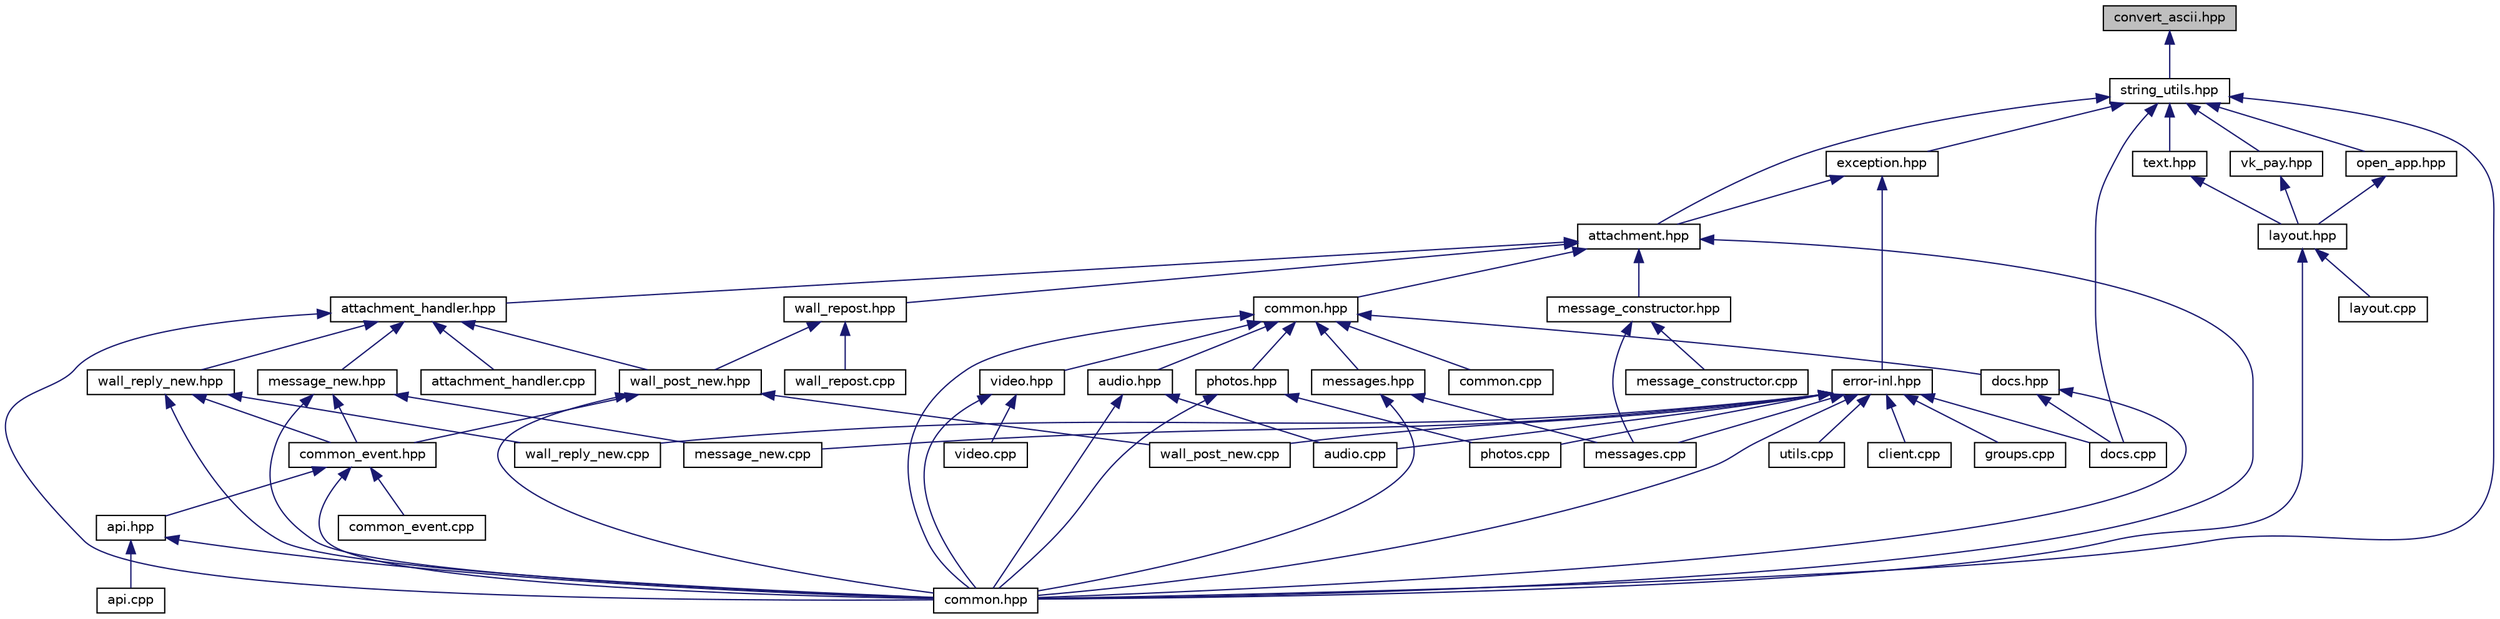 digraph "convert_ascii.hpp"
{
 // LATEX_PDF_SIZE
  edge [fontname="Helvetica",fontsize="10",labelfontname="Helvetica",labelfontsize="10"];
  node [fontname="Helvetica",fontsize="10",shape=record];
  Node1 [label="convert_ascii.hpp",height=0.2,width=0.4,color="black", fillcolor="grey75", style="filled", fontcolor="black",tooltip=" "];
  Node1 -> Node2 [dir="back",color="midnightblue",fontsize="10",style="solid",fontname="Helvetica"];
  Node2 [label="string_utils.hpp",height=0.2,width=0.4,color="black", fillcolor="white", style="filled",URL="$string__utils_8hpp.html",tooltip=" "];
  Node2 -> Node3 [dir="back",color="midnightblue",fontsize="10",style="solid",fontname="Helvetica"];
  Node3 [label="attachment.hpp",height=0.2,width=0.4,color="black", fillcolor="white", style="filled",URL="$attachment_8hpp.html",tooltip=" "];
  Node3 -> Node4 [dir="back",color="midnightblue",fontsize="10",style="solid",fontname="Helvetica"];
  Node4 [label="common.hpp",height=0.2,width=0.4,color="black", fillcolor="white", style="filled",URL="$common_8hpp.html",tooltip=" "];
  Node3 -> Node5 [dir="back",color="midnightblue",fontsize="10",style="solid",fontname="Helvetica"];
  Node5 [label="common.hpp",height=0.2,width=0.4,color="black", fillcolor="white", style="filled",URL="$document_2common_8hpp.html",tooltip=" "];
  Node5 -> Node4 [dir="back",color="midnightblue",fontsize="10",style="solid",fontname="Helvetica"];
  Node5 -> Node6 [dir="back",color="midnightblue",fontsize="10",style="solid",fontname="Helvetica"];
  Node6 [label="audio.hpp",height=0.2,width=0.4,color="black", fillcolor="white", style="filled",URL="$audio_8hpp.html",tooltip=" "];
  Node6 -> Node4 [dir="back",color="midnightblue",fontsize="10",style="solid",fontname="Helvetica"];
  Node6 -> Node7 [dir="back",color="midnightblue",fontsize="10",style="solid",fontname="Helvetica"];
  Node7 [label="audio.cpp",height=0.2,width=0.4,color="black", fillcolor="white", style="filled",URL="$audio_8cpp.html",tooltip=" "];
  Node5 -> Node8 [dir="back",color="midnightblue",fontsize="10",style="solid",fontname="Helvetica"];
  Node8 [label="docs.hpp",height=0.2,width=0.4,color="black", fillcolor="white", style="filled",URL="$docs_8hpp.html",tooltip=" "];
  Node8 -> Node4 [dir="back",color="midnightblue",fontsize="10",style="solid",fontname="Helvetica"];
  Node8 -> Node9 [dir="back",color="midnightblue",fontsize="10",style="solid",fontname="Helvetica"];
  Node9 [label="docs.cpp",height=0.2,width=0.4,color="black", fillcolor="white", style="filled",URL="$docs_8cpp.html",tooltip=" "];
  Node5 -> Node10 [dir="back",color="midnightblue",fontsize="10",style="solid",fontname="Helvetica"];
  Node10 [label="messages.hpp",height=0.2,width=0.4,color="black", fillcolor="white", style="filled",URL="$messages_8hpp.html",tooltip=" "];
  Node10 -> Node4 [dir="back",color="midnightblue",fontsize="10",style="solid",fontname="Helvetica"];
  Node10 -> Node11 [dir="back",color="midnightblue",fontsize="10",style="solid",fontname="Helvetica"];
  Node11 [label="messages.cpp",height=0.2,width=0.4,color="black", fillcolor="white", style="filled",URL="$messages_8cpp.html",tooltip=" "];
  Node5 -> Node12 [dir="back",color="midnightblue",fontsize="10",style="solid",fontname="Helvetica"];
  Node12 [label="photos.hpp",height=0.2,width=0.4,color="black", fillcolor="white", style="filled",URL="$photos_8hpp.html",tooltip=" "];
  Node12 -> Node4 [dir="back",color="midnightblue",fontsize="10",style="solid",fontname="Helvetica"];
  Node12 -> Node13 [dir="back",color="midnightblue",fontsize="10",style="solid",fontname="Helvetica"];
  Node13 [label="photos.cpp",height=0.2,width=0.4,color="black", fillcolor="white", style="filled",URL="$photos_8cpp.html",tooltip=" "];
  Node5 -> Node14 [dir="back",color="midnightblue",fontsize="10",style="solid",fontname="Helvetica"];
  Node14 [label="video.hpp",height=0.2,width=0.4,color="black", fillcolor="white", style="filled",URL="$video_8hpp.html",tooltip=" "];
  Node14 -> Node4 [dir="back",color="midnightblue",fontsize="10",style="solid",fontname="Helvetica"];
  Node14 -> Node15 [dir="back",color="midnightblue",fontsize="10",style="solid",fontname="Helvetica"];
  Node15 [label="video.cpp",height=0.2,width=0.4,color="black", fillcolor="white", style="filled",URL="$video_8cpp.html",tooltip=" "];
  Node5 -> Node16 [dir="back",color="midnightblue",fontsize="10",style="solid",fontname="Helvetica"];
  Node16 [label="common.cpp",height=0.2,width=0.4,color="black", fillcolor="white", style="filled",URL="$common_8cpp.html",tooltip=" "];
  Node3 -> Node17 [dir="back",color="midnightblue",fontsize="10",style="solid",fontname="Helvetica"];
  Node17 [label="attachment_handler.hpp",height=0.2,width=0.4,color="black", fillcolor="white", style="filled",URL="$attachment__handler_8hpp.html",tooltip=" "];
  Node17 -> Node4 [dir="back",color="midnightblue",fontsize="10",style="solid",fontname="Helvetica"];
  Node17 -> Node18 [dir="back",color="midnightblue",fontsize="10",style="solid",fontname="Helvetica"];
  Node18 [label="message_new.hpp",height=0.2,width=0.4,color="black", fillcolor="white", style="filled",URL="$message__new_8hpp.html",tooltip=" "];
  Node18 -> Node4 [dir="back",color="midnightblue",fontsize="10",style="solid",fontname="Helvetica"];
  Node18 -> Node19 [dir="back",color="midnightblue",fontsize="10",style="solid",fontname="Helvetica"];
  Node19 [label="common_event.hpp",height=0.2,width=0.4,color="black", fillcolor="white", style="filled",URL="$common__event_8hpp.html",tooltip=" "];
  Node19 -> Node4 [dir="back",color="midnightblue",fontsize="10",style="solid",fontname="Helvetica"];
  Node19 -> Node20 [dir="back",color="midnightblue",fontsize="10",style="solid",fontname="Helvetica"];
  Node20 [label="api.hpp",height=0.2,width=0.4,color="black", fillcolor="white", style="filled",URL="$api_8hpp.html",tooltip=" "];
  Node20 -> Node4 [dir="back",color="midnightblue",fontsize="10",style="solid",fontname="Helvetica"];
  Node20 -> Node21 [dir="back",color="midnightblue",fontsize="10",style="solid",fontname="Helvetica"];
  Node21 [label="api.cpp",height=0.2,width=0.4,color="black", fillcolor="white", style="filled",URL="$api_8cpp.html",tooltip=" "];
  Node19 -> Node22 [dir="back",color="midnightblue",fontsize="10",style="solid",fontname="Helvetica"];
  Node22 [label="common_event.cpp",height=0.2,width=0.4,color="black", fillcolor="white", style="filled",URL="$common__event_8cpp.html",tooltip=" "];
  Node18 -> Node23 [dir="back",color="midnightblue",fontsize="10",style="solid",fontname="Helvetica"];
  Node23 [label="message_new.cpp",height=0.2,width=0.4,color="black", fillcolor="white", style="filled",URL="$message__new_8cpp.html",tooltip=" "];
  Node17 -> Node24 [dir="back",color="midnightblue",fontsize="10",style="solid",fontname="Helvetica"];
  Node24 [label="wall_post_new.hpp",height=0.2,width=0.4,color="black", fillcolor="white", style="filled",URL="$wall__post__new_8hpp.html",tooltip=" "];
  Node24 -> Node4 [dir="back",color="midnightblue",fontsize="10",style="solid",fontname="Helvetica"];
  Node24 -> Node19 [dir="back",color="midnightblue",fontsize="10",style="solid",fontname="Helvetica"];
  Node24 -> Node25 [dir="back",color="midnightblue",fontsize="10",style="solid",fontname="Helvetica"];
  Node25 [label="wall_post_new.cpp",height=0.2,width=0.4,color="black", fillcolor="white", style="filled",URL="$wall__post__new_8cpp.html",tooltip=" "];
  Node17 -> Node26 [dir="back",color="midnightblue",fontsize="10",style="solid",fontname="Helvetica"];
  Node26 [label="wall_reply_new.hpp",height=0.2,width=0.4,color="black", fillcolor="white", style="filled",URL="$wall__reply__new_8hpp.html",tooltip=" "];
  Node26 -> Node4 [dir="back",color="midnightblue",fontsize="10",style="solid",fontname="Helvetica"];
  Node26 -> Node19 [dir="back",color="midnightblue",fontsize="10",style="solid",fontname="Helvetica"];
  Node26 -> Node27 [dir="back",color="midnightblue",fontsize="10",style="solid",fontname="Helvetica"];
  Node27 [label="wall_reply_new.cpp",height=0.2,width=0.4,color="black", fillcolor="white", style="filled",URL="$wall__reply__new_8cpp.html",tooltip=" "];
  Node17 -> Node28 [dir="back",color="midnightblue",fontsize="10",style="solid",fontname="Helvetica"];
  Node28 [label="attachment_handler.cpp",height=0.2,width=0.4,color="black", fillcolor="white", style="filled",URL="$attachment__handler_8cpp.html",tooltip=" "];
  Node3 -> Node29 [dir="back",color="midnightblue",fontsize="10",style="solid",fontname="Helvetica"];
  Node29 [label="wall_repost.hpp",height=0.2,width=0.4,color="black", fillcolor="white", style="filled",URL="$wall__repost_8hpp.html",tooltip=" "];
  Node29 -> Node24 [dir="back",color="midnightblue",fontsize="10",style="solid",fontname="Helvetica"];
  Node29 -> Node30 [dir="back",color="midnightblue",fontsize="10",style="solid",fontname="Helvetica"];
  Node30 [label="wall_repost.cpp",height=0.2,width=0.4,color="black", fillcolor="white", style="filled",URL="$wall__repost_8cpp.html",tooltip=" "];
  Node3 -> Node31 [dir="back",color="midnightblue",fontsize="10",style="solid",fontname="Helvetica"];
  Node31 [label="message_constructor.hpp",height=0.2,width=0.4,color="black", fillcolor="white", style="filled",URL="$message__constructor_8hpp.html",tooltip=" "];
  Node31 -> Node11 [dir="back",color="midnightblue",fontsize="10",style="solid",fontname="Helvetica"];
  Node31 -> Node32 [dir="back",color="midnightblue",fontsize="10",style="solid",fontname="Helvetica"];
  Node32 [label="message_constructor.cpp",height=0.2,width=0.4,color="black", fillcolor="white", style="filled",URL="$message__constructor_8cpp.html",tooltip=" "];
  Node2 -> Node4 [dir="back",color="midnightblue",fontsize="10",style="solid",fontname="Helvetica"];
  Node2 -> Node33 [dir="back",color="midnightblue",fontsize="10",style="solid",fontname="Helvetica"];
  Node33 [label="exception.hpp",height=0.2,width=0.4,color="black", fillcolor="white", style="filled",URL="$exception_8hpp.html",tooltip=" "];
  Node33 -> Node3 [dir="back",color="midnightblue",fontsize="10",style="solid",fontname="Helvetica"];
  Node33 -> Node34 [dir="back",color="midnightblue",fontsize="10",style="solid",fontname="Helvetica"];
  Node34 [label="error-inl.hpp",height=0.2,width=0.4,color="black", fillcolor="white", style="filled",URL="$error-inl_8hpp.html",tooltip=" "];
  Node34 -> Node4 [dir="back",color="midnightblue",fontsize="10",style="solid",fontname="Helvetica"];
  Node34 -> Node23 [dir="back",color="midnightblue",fontsize="10",style="solid",fontname="Helvetica"];
  Node34 -> Node25 [dir="back",color="midnightblue",fontsize="10",style="solid",fontname="Helvetica"];
  Node34 -> Node27 [dir="back",color="midnightblue",fontsize="10",style="solid",fontname="Helvetica"];
  Node34 -> Node7 [dir="back",color="midnightblue",fontsize="10",style="solid",fontname="Helvetica"];
  Node34 -> Node9 [dir="back",color="midnightblue",fontsize="10",style="solid",fontname="Helvetica"];
  Node34 -> Node35 [dir="back",color="midnightblue",fontsize="10",style="solid",fontname="Helvetica"];
  Node35 [label="groups.cpp",height=0.2,width=0.4,color="black", fillcolor="white", style="filled",URL="$groups_8cpp.html",tooltip=" "];
  Node34 -> Node11 [dir="back",color="midnightblue",fontsize="10",style="solid",fontname="Helvetica"];
  Node34 -> Node13 [dir="back",color="midnightblue",fontsize="10",style="solid",fontname="Helvetica"];
  Node34 -> Node36 [dir="back",color="midnightblue",fontsize="10",style="solid",fontname="Helvetica"];
  Node36 [label="utils.cpp",height=0.2,width=0.4,color="black", fillcolor="white", style="filled",URL="$utils_8cpp.html",tooltip=" "];
  Node34 -> Node37 [dir="back",color="midnightblue",fontsize="10",style="solid",fontname="Helvetica"];
  Node37 [label="client.cpp",height=0.2,width=0.4,color="black", fillcolor="white", style="filled",URL="$client_8cpp.html",tooltip=" "];
  Node2 -> Node38 [dir="back",color="midnightblue",fontsize="10",style="solid",fontname="Helvetica"];
  Node38 [label="open_app.hpp",height=0.2,width=0.4,color="black", fillcolor="white", style="filled",URL="$open__app_8hpp.html",tooltip=" "];
  Node38 -> Node39 [dir="back",color="midnightblue",fontsize="10",style="solid",fontname="Helvetica"];
  Node39 [label="layout.hpp",height=0.2,width=0.4,color="black", fillcolor="white", style="filled",URL="$layout_8hpp.html",tooltip=" "];
  Node39 -> Node4 [dir="back",color="midnightblue",fontsize="10",style="solid",fontname="Helvetica"];
  Node39 -> Node40 [dir="back",color="midnightblue",fontsize="10",style="solid",fontname="Helvetica"];
  Node40 [label="layout.cpp",height=0.2,width=0.4,color="black", fillcolor="white", style="filled",URL="$layout_8cpp.html",tooltip=" "];
  Node2 -> Node41 [dir="back",color="midnightblue",fontsize="10",style="solid",fontname="Helvetica"];
  Node41 [label="text.hpp",height=0.2,width=0.4,color="black", fillcolor="white", style="filled",URL="$text_8hpp.html",tooltip=" "];
  Node41 -> Node39 [dir="back",color="midnightblue",fontsize="10",style="solid",fontname="Helvetica"];
  Node2 -> Node42 [dir="back",color="midnightblue",fontsize="10",style="solid",fontname="Helvetica"];
  Node42 [label="vk_pay.hpp",height=0.2,width=0.4,color="black", fillcolor="white", style="filled",URL="$vk__pay_8hpp.html",tooltip=" "];
  Node42 -> Node39 [dir="back",color="midnightblue",fontsize="10",style="solid",fontname="Helvetica"];
  Node2 -> Node9 [dir="back",color="midnightblue",fontsize="10",style="solid",fontname="Helvetica"];
}
